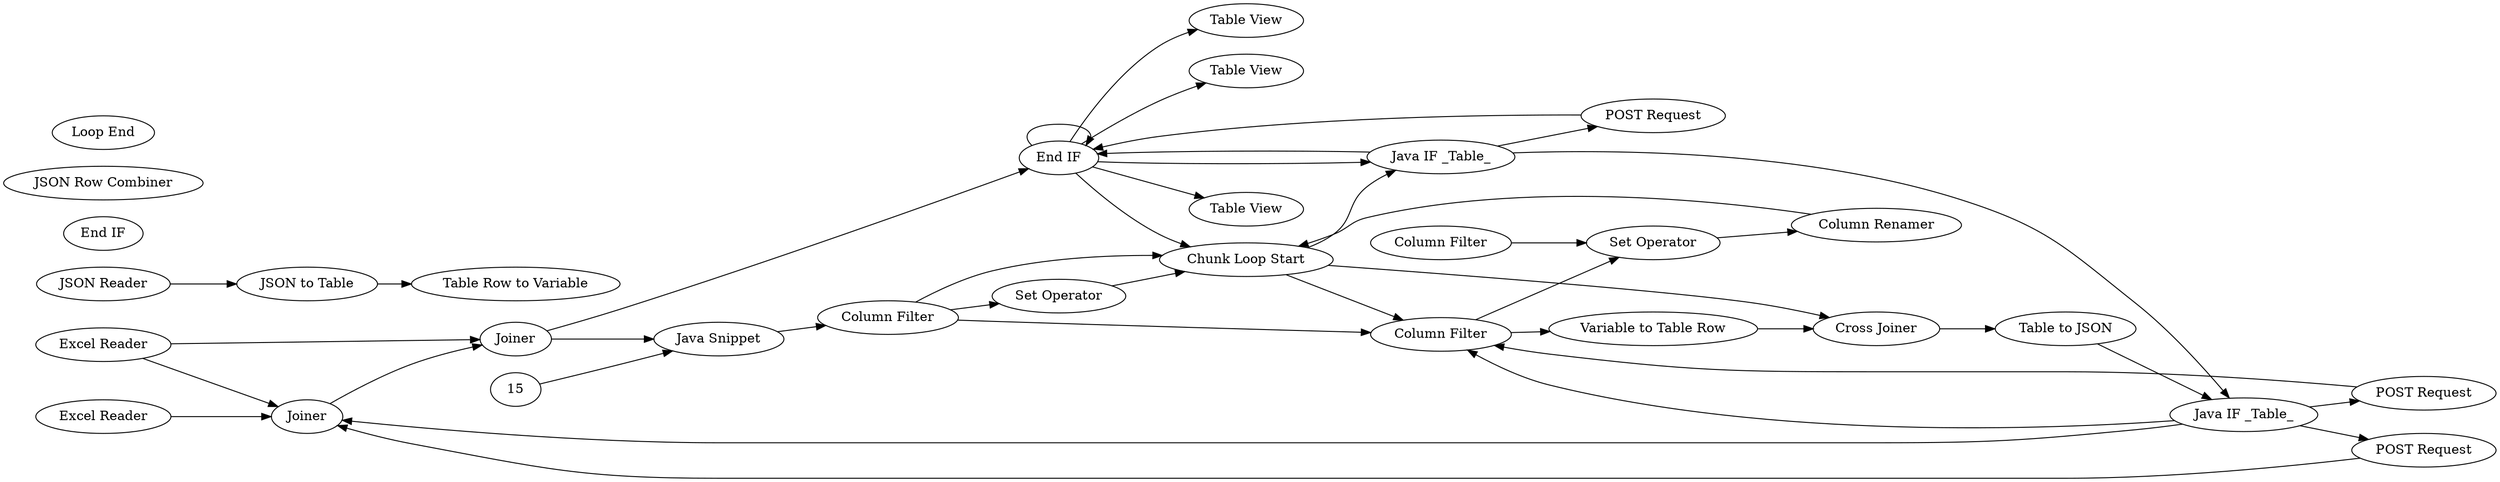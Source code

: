 digraph {
	1 [label="Excel Reader"]
	12 [label="JSON Reader"]
	13 [label="JSON to Table"]
	14 [label="Table Row to Variable"]
	3 [label="Excel Reader"]
	5 [label=Joiner]
	16 [label=Joiner]
	10 [label="Chunk Loop Start"]
	18 [label="Column Filter"]
	19 [label="Column Filter"]
	25 [label="Set Operator"]
	26 [label="Table to JSON"]
	27 [label="Column Renamer"]
	28 [label="Cross Joiner"]
	30 [label="Variable to Table Row"]
	31 [label="POST Request"]
	32 [label="Java IF _Table_"]
	33 [label="End IF"]
	36 [label="Loop End"]
	2 [label="Java Snippet"]
	17 [label="Column Filter"]
	8 [label="POST Request"]
	10 [label="Chunk Loop Start"]
	32 [label="Java IF _Table_"]
	35 [label="JSON Row Combiner"]
	36 [label="Loop End"]
	38 [label="End IF"]
	43 [label="Table View"]
	45 [label="Table View"]
	10 [label="Chunk Loop Start"]
	34 [label="POST Request"]
	35 [label="Java IF _Table_"]
	36 [label="End IF"]
	37 [label="Set Operator"]
	38 [label="JSON Row Combiner"]
	41 [label="Loop End"]
	47 [label="Table View"]
	12 -> 13
	13 -> 14
	3 -> 16
	3 -> 5
	5 -> 16
	10 -> 28
	18 -> 25
	18 -> 30
	19 -> 25
	25 -> 27
	26 -> 32
	27 -> 10
	28 -> 26
	30 -> 28
	31 -> 5
	32 -> 5
	32 -> 31
	16 -> 36
	2 -> 17
	8 -> 18
	10 -> 35
	32 -> 18
	32 -> 8
	35 -> 32
	36 -> 36
	10 -> 18
	34 -> 36
	35 -> 34
	35 -> 36
	36 -> 10
	37 -> 10
	36 -> 35
	1 -> 5
	15 -> 2
	16 -> 2
	36 -> 43
	17 -> 18
	17 -> 37
	17 -> 10
	36 -> 45
	36 -> 47
	rankdir=LR
}
